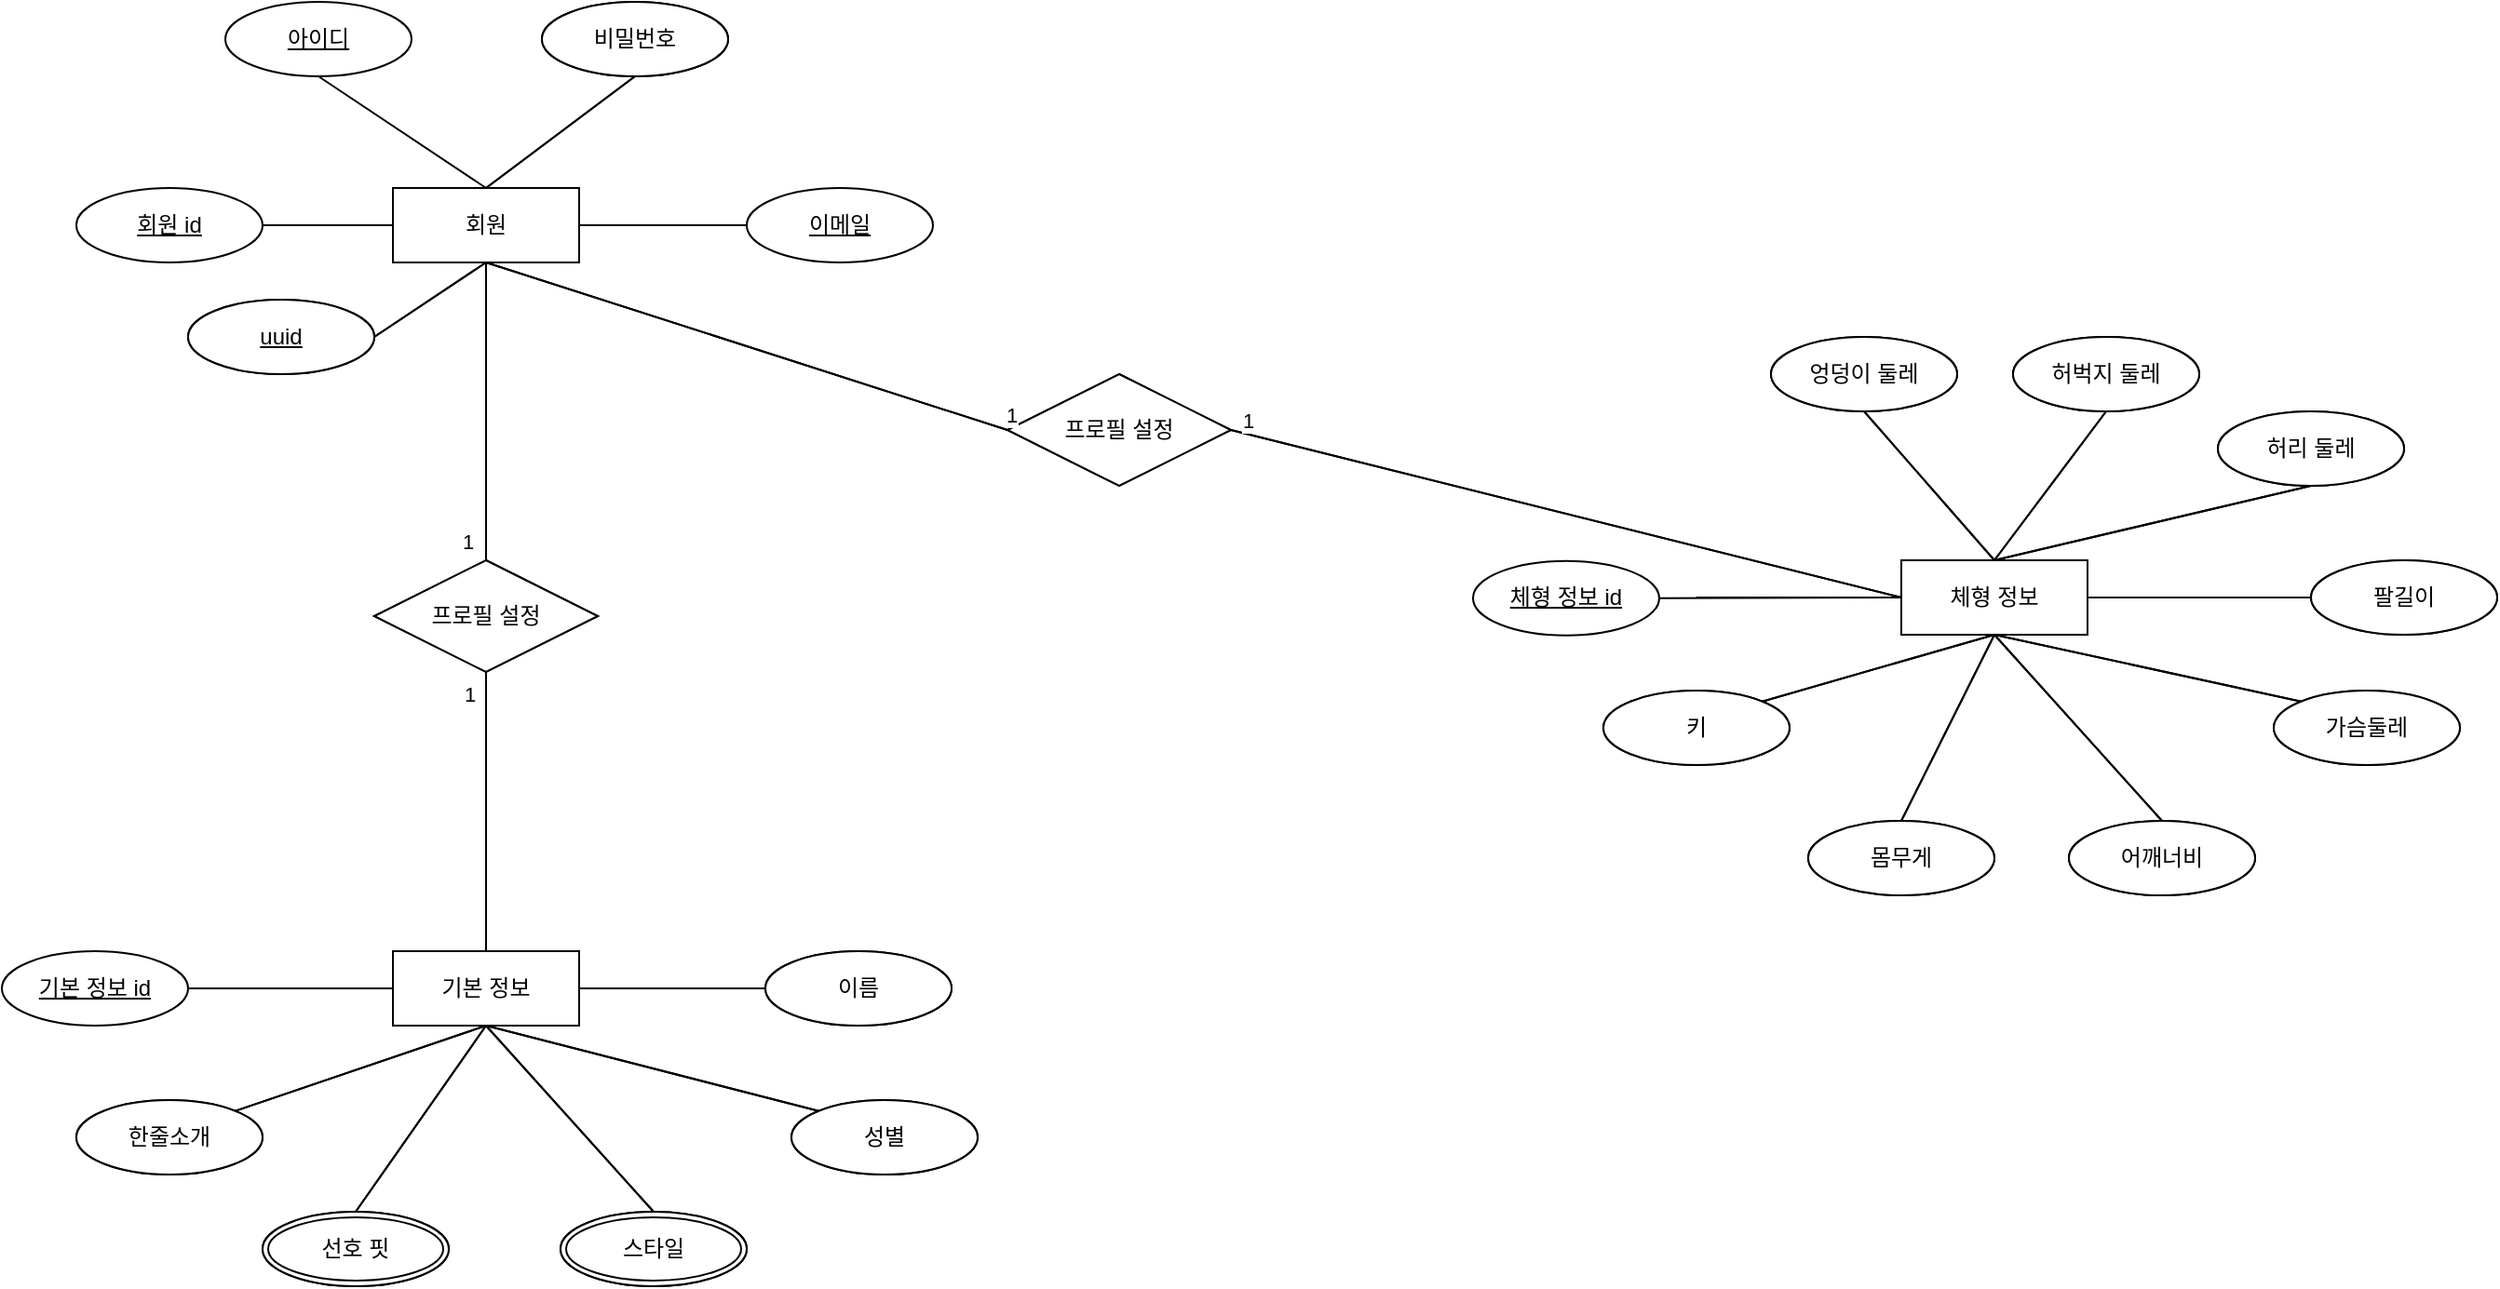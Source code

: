 <mxfile version="24.6.5" type="github" pages="2">
  <diagram name="페이지-1" id="M-5soO_-Om0OUnag5pAh">
    <mxGraphModel dx="2293" dy="804" grid="1" gridSize="10" guides="1" tooltips="1" connect="1" arrows="1" fold="1" page="1" pageScale="1" pageWidth="827" pageHeight="1169" math="0" shadow="0">
      <root>
        <mxCell id="0" />
        <mxCell id="1" parent="0" />
        <mxCell id="MCZnHJBZWjsZ1aazAE33-1" value="회원" style="whiteSpace=wrap;html=1;align=center;" parent="1" vertex="1">
          <mxGeometry x="200" y="280" width="100" height="40" as="geometry" />
        </mxCell>
        <mxCell id="MCZnHJBZWjsZ1aazAE33-5" value="비밀번호" style="ellipse;whiteSpace=wrap;html=1;align=center;" parent="1" vertex="1">
          <mxGeometry x="280" y="180" width="100" height="40" as="geometry" />
        </mxCell>
        <mxCell id="MCZnHJBZWjsZ1aazAE33-7" value="" style="endArrow=none;html=1;rounded=0;entryX=0;entryY=0.5;entryDx=0;entryDy=0;exitX=1;exitY=0.5;exitDx=0;exitDy=0;" parent="1" source="MCZnHJBZWjsZ1aazAE33-68" target="MCZnHJBZWjsZ1aazAE33-1" edge="1">
          <mxGeometry relative="1" as="geometry">
            <mxPoint x="140" y="300" as="sourcePoint" />
            <mxPoint x="450" y="340" as="targetPoint" />
          </mxGeometry>
        </mxCell>
        <mxCell id="MCZnHJBZWjsZ1aazAE33-9" value="" style="endArrow=none;html=1;rounded=0;exitX=0.5;exitY=1;exitDx=0;exitDy=0;entryX=0.5;entryY=0;entryDx=0;entryDy=0;" parent="1" source="MCZnHJBZWjsZ1aazAE33-5" target="MCZnHJBZWjsZ1aazAE33-1" edge="1">
          <mxGeometry relative="1" as="geometry">
            <mxPoint x="190" y="230" as="sourcePoint" />
            <mxPoint x="260" y="290" as="targetPoint" />
          </mxGeometry>
        </mxCell>
        <mxCell id="MCZnHJBZWjsZ1aazAE33-10" value="" style="endArrow=none;html=1;rounded=0;exitX=0;exitY=0.5;exitDx=0;exitDy=0;entryX=1;entryY=0.5;entryDx=0;entryDy=0;" parent="1" target="MCZnHJBZWjsZ1aazAE33-1" edge="1">
          <mxGeometry relative="1" as="geometry">
            <mxPoint x="360" y="300" as="sourcePoint" />
            <mxPoint x="270" y="300" as="targetPoint" />
          </mxGeometry>
        </mxCell>
        <mxCell id="MCZnHJBZWjsZ1aazAE33-11" value="기본 정보" style="whiteSpace=wrap;html=1;align=center;" parent="1" vertex="1">
          <mxGeometry x="200" y="690" width="100" height="40" as="geometry" />
        </mxCell>
        <mxCell id="MCZnHJBZWjsZ1aazAE33-15" value="이름" style="ellipse;whiteSpace=wrap;html=1;align=center;" parent="1" vertex="1">
          <mxGeometry x="400" y="690" width="100" height="40" as="geometry" />
        </mxCell>
        <mxCell id="MCZnHJBZWjsZ1aazAE33-16" value="" style="endArrow=none;html=1;rounded=0;exitX=1;exitY=0.5;exitDx=0;exitDy=0;entryX=0;entryY=0.5;entryDx=0;entryDy=0;" parent="1" target="MCZnHJBZWjsZ1aazAE33-11" edge="1">
          <mxGeometry relative="1" as="geometry">
            <mxPoint x="70.0" y="710" as="sourcePoint" />
            <mxPoint x="450" y="750" as="targetPoint" />
          </mxGeometry>
        </mxCell>
        <mxCell id="MCZnHJBZWjsZ1aazAE33-17" value="" style="endArrow=none;html=1;rounded=0;exitX=0.5;exitY=0;exitDx=0;exitDy=0;entryX=0.5;entryY=1;entryDx=0;entryDy=0;" parent="1" source="MCZnHJBZWjsZ1aazAE33-66" target="MCZnHJBZWjsZ1aazAE33-11" edge="1">
          <mxGeometry relative="1" as="geometry">
            <mxPoint x="180" y="830" as="sourcePoint" />
            <mxPoint x="450" y="750" as="targetPoint" />
          </mxGeometry>
        </mxCell>
        <mxCell id="MCZnHJBZWjsZ1aazAE33-18" value="" style="endArrow=none;html=1;rounded=0;exitX=0.5;exitY=0;exitDx=0;exitDy=0;" parent="1" source="MCZnHJBZWjsZ1aazAE33-67" edge="1">
          <mxGeometry relative="1" as="geometry">
            <mxPoint x="464" y="830" as="sourcePoint" />
            <mxPoint x="250" y="730" as="targetPoint" />
          </mxGeometry>
        </mxCell>
        <mxCell id="MCZnHJBZWjsZ1aazAE33-19" value="" style="endArrow=none;html=1;rounded=0;exitX=0;exitY=0.5;exitDx=0;exitDy=0;entryX=1;entryY=0.5;entryDx=0;entryDy=0;" parent="1" source="MCZnHJBZWjsZ1aazAE33-15" target="MCZnHJBZWjsZ1aazAE33-11" edge="1">
          <mxGeometry relative="1" as="geometry">
            <mxPoint x="200" y="650" as="sourcePoint" />
            <mxPoint x="270" y="710" as="targetPoint" />
          </mxGeometry>
        </mxCell>
        <mxCell id="MCZnHJBZWjsZ1aazAE33-20" value="성별" style="ellipse;whiteSpace=wrap;html=1;align=center;" parent="1" vertex="1">
          <mxGeometry x="414" y="770" width="100" height="40" as="geometry" />
        </mxCell>
        <mxCell id="MCZnHJBZWjsZ1aazAE33-22" value="한줄소개" style="ellipse;whiteSpace=wrap;html=1;align=center;" parent="1" vertex="1">
          <mxGeometry x="30" y="770" width="100" height="40" as="geometry" />
        </mxCell>
        <mxCell id="MCZnHJBZWjsZ1aazAE33-23" value="" style="endArrow=none;html=1;rounded=0;exitX=1;exitY=0;exitDx=0;exitDy=0;entryX=0.5;entryY=1;entryDx=0;entryDy=0;" parent="1" source="MCZnHJBZWjsZ1aazAE33-22" target="MCZnHJBZWjsZ1aazAE33-11" edge="1">
          <mxGeometry relative="1" as="geometry">
            <mxPoint x="190" y="840" as="sourcePoint" />
            <mxPoint x="220" y="750" as="targetPoint" />
          </mxGeometry>
        </mxCell>
        <mxCell id="MCZnHJBZWjsZ1aazAE33-24" value="" style="endArrow=none;html=1;rounded=0;exitX=0;exitY=0;exitDx=0;exitDy=0;entryX=0.5;entryY=1;entryDx=0;entryDy=0;" parent="1" source="MCZnHJBZWjsZ1aazAE33-20" target="MCZnHJBZWjsZ1aazAE33-11" edge="1">
          <mxGeometry relative="1" as="geometry">
            <mxPoint x="200" y="850" as="sourcePoint" />
            <mxPoint x="270" y="750" as="targetPoint" />
          </mxGeometry>
        </mxCell>
        <mxCell id="MCZnHJBZWjsZ1aazAE33-25" value="체형 정보" style="whiteSpace=wrap;html=1;align=center;" parent="1" vertex="1">
          <mxGeometry x="1010" y="480" width="100" height="40" as="geometry" />
        </mxCell>
        <mxCell id="MCZnHJBZWjsZ1aazAE33-26" value="몸무게" style="ellipse;whiteSpace=wrap;html=1;align=center;" parent="1" vertex="1">
          <mxGeometry x="960" y="620" width="100" height="40" as="geometry" />
        </mxCell>
        <mxCell id="MCZnHJBZWjsZ1aazAE33-28" value="어깨너비" style="ellipse;whiteSpace=wrap;html=1;align=center;" parent="1" vertex="1">
          <mxGeometry x="1100" y="620" width="100" height="40" as="geometry" />
        </mxCell>
        <mxCell id="MCZnHJBZWjsZ1aazAE33-29" value="팔길이" style="ellipse;whiteSpace=wrap;html=1;align=center;" parent="1" vertex="1">
          <mxGeometry x="1230" y="480" width="100" height="40" as="geometry" />
        </mxCell>
        <mxCell id="MCZnHJBZWjsZ1aazAE33-30" value="" style="endArrow=none;html=1;rounded=0;exitX=1;exitY=0.5;exitDx=0;exitDy=0;entryX=0;entryY=0.5;entryDx=0;entryDy=0;" parent="1" target="MCZnHJBZWjsZ1aazAE33-25" edge="1">
          <mxGeometry relative="1" as="geometry">
            <mxPoint x="900.0" y="500" as="sourcePoint" />
            <mxPoint x="1280" y="540" as="targetPoint" />
          </mxGeometry>
        </mxCell>
        <mxCell id="MCZnHJBZWjsZ1aazAE33-31" value="" style="endArrow=none;html=1;rounded=0;exitX=0.5;exitY=0;exitDx=0;exitDy=0;entryX=0.5;entryY=1;entryDx=0;entryDy=0;" parent="1" source="MCZnHJBZWjsZ1aazAE33-26" target="MCZnHJBZWjsZ1aazAE33-25" edge="1">
          <mxGeometry relative="1" as="geometry">
            <mxPoint x="1120" y="540" as="sourcePoint" />
            <mxPoint x="1280" y="540" as="targetPoint" />
          </mxGeometry>
        </mxCell>
        <mxCell id="MCZnHJBZWjsZ1aazAE33-32" value="" style="endArrow=none;html=1;rounded=0;exitX=0.5;exitY=0;exitDx=0;exitDy=0;entryX=0.5;entryY=1;entryDx=0;entryDy=0;" parent="1" source="MCZnHJBZWjsZ1aazAE33-28" target="MCZnHJBZWjsZ1aazAE33-25" edge="1">
          <mxGeometry relative="1" as="geometry">
            <mxPoint x="1160" y="650" as="sourcePoint" />
            <mxPoint x="1080" y="520" as="targetPoint" />
          </mxGeometry>
        </mxCell>
        <mxCell id="MCZnHJBZWjsZ1aazAE33-33" value="" style="endArrow=none;html=1;rounded=0;exitX=0;exitY=0.5;exitDx=0;exitDy=0;entryX=1;entryY=0.5;entryDx=0;entryDy=0;" parent="1" source="MCZnHJBZWjsZ1aazAE33-29" target="MCZnHJBZWjsZ1aazAE33-25" edge="1">
          <mxGeometry relative="1" as="geometry">
            <mxPoint x="1030" y="440" as="sourcePoint" />
            <mxPoint x="1100" y="500" as="targetPoint" />
          </mxGeometry>
        </mxCell>
        <mxCell id="MCZnHJBZWjsZ1aazAE33-34" value="가슴둘레" style="ellipse;whiteSpace=wrap;html=1;align=center;" parent="1" vertex="1">
          <mxGeometry x="1210" y="550" width="100" height="40" as="geometry" />
        </mxCell>
        <mxCell id="MCZnHJBZWjsZ1aazAE33-35" value="키" style="ellipse;whiteSpace=wrap;html=1;align=center;" parent="1" vertex="1">
          <mxGeometry x="850" y="550" width="100" height="40" as="geometry" />
        </mxCell>
        <mxCell id="MCZnHJBZWjsZ1aazAE33-36" value="" style="endArrow=none;html=1;rounded=0;exitX=1;exitY=0;exitDx=0;exitDy=0;entryX=0.5;entryY=1;entryDx=0;entryDy=0;" parent="1" source="MCZnHJBZWjsZ1aazAE33-35" target="MCZnHJBZWjsZ1aazAE33-25" edge="1">
          <mxGeometry relative="1" as="geometry">
            <mxPoint x="1020" y="630" as="sourcePoint" />
            <mxPoint x="1090" y="530" as="targetPoint" />
          </mxGeometry>
        </mxCell>
        <mxCell id="MCZnHJBZWjsZ1aazAE33-37" value="" style="endArrow=none;html=1;rounded=0;exitX=0;exitY=0;exitDx=0;exitDy=0;entryX=0.5;entryY=1;entryDx=0;entryDy=0;" parent="1" source="MCZnHJBZWjsZ1aazAE33-34" target="MCZnHJBZWjsZ1aazAE33-25" edge="1">
          <mxGeometry relative="1" as="geometry">
            <mxPoint x="1030" y="640" as="sourcePoint" />
            <mxPoint x="1090" y="510" as="targetPoint" />
          </mxGeometry>
        </mxCell>
        <mxCell id="MCZnHJBZWjsZ1aazAE33-39" value="허리 둘레" style="ellipse;whiteSpace=wrap;html=1;align=center;" parent="1" vertex="1">
          <mxGeometry x="1180" y="400" width="100" height="40" as="geometry" />
        </mxCell>
        <mxCell id="MCZnHJBZWjsZ1aazAE33-40" value="허벅지 둘레" style="ellipse;whiteSpace=wrap;html=1;align=center;" parent="1" vertex="1">
          <mxGeometry x="1070" y="360" width="100" height="40" as="geometry" />
        </mxCell>
        <mxCell id="MCZnHJBZWjsZ1aazAE33-41" value="엉덩이 둘레" style="ellipse;whiteSpace=wrap;html=1;align=center;" parent="1" vertex="1">
          <mxGeometry x="940" y="360" width="100" height="40" as="geometry" />
        </mxCell>
        <mxCell id="MCZnHJBZWjsZ1aazAE33-42" value="" style="endArrow=none;html=1;rounded=0;exitX=0.5;exitY=1;exitDx=0;exitDy=0;entryX=0.5;entryY=0;entryDx=0;entryDy=0;" parent="1" source="MCZnHJBZWjsZ1aazAE33-41" target="MCZnHJBZWjsZ1aazAE33-25" edge="1">
          <mxGeometry relative="1" as="geometry">
            <mxPoint x="910" y="510" as="sourcePoint" />
            <mxPoint x="1020" y="510" as="targetPoint" />
          </mxGeometry>
        </mxCell>
        <mxCell id="MCZnHJBZWjsZ1aazAE33-43" value="" style="endArrow=none;html=1;rounded=0;exitX=0.5;exitY=1;exitDx=0;exitDy=0;entryX=0.5;entryY=0;entryDx=0;entryDy=0;" parent="1" source="MCZnHJBZWjsZ1aazAE33-40" target="MCZnHJBZWjsZ1aazAE33-25" edge="1">
          <mxGeometry relative="1" as="geometry">
            <mxPoint x="920" y="520" as="sourcePoint" />
            <mxPoint x="1030" y="520" as="targetPoint" />
          </mxGeometry>
        </mxCell>
        <mxCell id="MCZnHJBZWjsZ1aazAE33-44" value="" style="endArrow=none;html=1;rounded=0;exitX=0.5;exitY=1;exitDx=0;exitDy=0;entryX=0.5;entryY=0;entryDx=0;entryDy=0;" parent="1" source="MCZnHJBZWjsZ1aazAE33-39" target="MCZnHJBZWjsZ1aazAE33-25" edge="1">
          <mxGeometry relative="1" as="geometry">
            <mxPoint x="930" y="530" as="sourcePoint" />
            <mxPoint x="1040" y="530" as="targetPoint" />
          </mxGeometry>
        </mxCell>
        <mxCell id="MCZnHJBZWjsZ1aazAE33-45" value="uuid" style="ellipse;whiteSpace=wrap;html=1;align=center;fontStyle=4;" parent="1" vertex="1">
          <mxGeometry x="90" y="340" width="100" height="40" as="geometry" />
        </mxCell>
        <mxCell id="MCZnHJBZWjsZ1aazAE33-48" value="" style="endArrow=none;html=1;rounded=0;exitX=1;exitY=0.5;exitDx=0;exitDy=0;entryX=0.5;entryY=1;entryDx=0;entryDy=0;" parent="1" source="MCZnHJBZWjsZ1aazAE33-45" target="MCZnHJBZWjsZ1aazAE33-1" edge="1">
          <mxGeometry relative="1" as="geometry">
            <mxPoint x="150" y="310" as="sourcePoint" />
            <mxPoint x="210" y="310" as="targetPoint" />
          </mxGeometry>
        </mxCell>
        <mxCell id="MCZnHJBZWjsZ1aazAE33-51" value="프로필 설정" style="shape=rhombus;perimeter=rhombusPerimeter;whiteSpace=wrap;html=1;align=center;" parent="1" vertex="1">
          <mxGeometry x="190" y="480" width="120" height="60" as="geometry" />
        </mxCell>
        <mxCell id="MCZnHJBZWjsZ1aazAE33-53" value="프로필 설정" style="shape=rhombus;perimeter=rhombusPerimeter;whiteSpace=wrap;html=1;align=center;" parent="1" vertex="1">
          <mxGeometry x="530" y="380" width="120" height="60" as="geometry" />
        </mxCell>
        <mxCell id="MCZnHJBZWjsZ1aazAE33-54" value="" style="endArrow=none;html=1;rounded=0;exitX=0.5;exitY=1;exitDx=0;exitDy=0;entryX=0.5;entryY=0;entryDx=0;entryDy=0;" parent="1" source="MCZnHJBZWjsZ1aazAE33-1" target="MCZnHJBZWjsZ1aazAE33-51" edge="1">
          <mxGeometry relative="1" as="geometry">
            <mxPoint x="480" y="540" as="sourcePoint" />
            <mxPoint x="640" y="540" as="targetPoint" />
          </mxGeometry>
        </mxCell>
        <mxCell id="MCZnHJBZWjsZ1aazAE33-62" value="1" style="edgeLabel;html=1;align=center;verticalAlign=middle;resizable=0;points=[];" parent="MCZnHJBZWjsZ1aazAE33-54" vertex="1" connectable="0">
          <mxGeometry x="0.778" y="1" relative="1" as="geometry">
            <mxPoint x="-11" y="8" as="offset" />
          </mxGeometry>
        </mxCell>
        <mxCell id="MCZnHJBZWjsZ1aazAE33-55" value="" style="endArrow=none;html=1;rounded=0;exitX=0.5;exitY=1;exitDx=0;exitDy=0;entryX=0.5;entryY=0;entryDx=0;entryDy=0;" parent="1" source="MCZnHJBZWjsZ1aazAE33-51" target="MCZnHJBZWjsZ1aazAE33-11" edge="1">
          <mxGeometry relative="1" as="geometry">
            <mxPoint x="480" y="540" as="sourcePoint" />
            <mxPoint x="640" y="540" as="targetPoint" />
          </mxGeometry>
        </mxCell>
        <mxCell id="MCZnHJBZWjsZ1aazAE33-57" value="" style="endArrow=none;html=1;rounded=0;exitX=0.5;exitY=1;exitDx=0;exitDy=0;entryX=0;entryY=0.5;entryDx=0;entryDy=0;" parent="1" source="MCZnHJBZWjsZ1aazAE33-1" target="MCZnHJBZWjsZ1aazAE33-53" edge="1">
          <mxGeometry relative="1" as="geometry">
            <mxPoint x="480" y="540" as="sourcePoint" />
            <mxPoint x="640" y="540" as="targetPoint" />
          </mxGeometry>
        </mxCell>
        <mxCell id="MCZnHJBZWjsZ1aazAE33-58" value="" style="endArrow=none;html=1;rounded=0;exitX=0;exitY=0.5;exitDx=0;exitDy=0;entryX=1;entryY=0.5;entryDx=0;entryDy=0;" parent="1" source="MCZnHJBZWjsZ1aazAE33-25" target="MCZnHJBZWjsZ1aazAE33-53" edge="1">
          <mxGeometry relative="1" as="geometry">
            <mxPoint x="260" y="700" as="sourcePoint" />
            <mxPoint x="570" y="625" as="targetPoint" />
          </mxGeometry>
        </mxCell>
        <mxCell id="MCZnHJBZWjsZ1aazAE33-63" value="1" style="edgeLabel;html=1;align=center;verticalAlign=middle;resizable=0;points=[];" parent="1" vertex="1" connectable="0">
          <mxGeometry x="250" y="480.353" as="geometry">
            <mxPoint x="-9" y="71" as="offset" />
          </mxGeometry>
        </mxCell>
        <mxCell id="MCZnHJBZWjsZ1aazAE33-64" value="1" style="edgeLabel;html=1;align=center;verticalAlign=middle;resizable=0;points=[];" parent="1" vertex="1" connectable="0">
          <mxGeometry x="260" y="490.353" as="geometry">
            <mxPoint x="272" y="-89" as="offset" />
          </mxGeometry>
        </mxCell>
        <mxCell id="MCZnHJBZWjsZ1aazAE33-65" value="1" style="edgeLabel;html=1;align=center;verticalAlign=middle;resizable=0;points=[];" parent="1" vertex="1" connectable="0">
          <mxGeometry x="270" y="500.353" as="geometry">
            <mxPoint x="389" y="-96" as="offset" />
          </mxGeometry>
        </mxCell>
        <mxCell id="MCZnHJBZWjsZ1aazAE33-66" value="선호 핏" style="ellipse;shape=doubleEllipse;margin=3;whiteSpace=wrap;html=1;align=center;" parent="1" vertex="1">
          <mxGeometry x="130" y="830" width="100" height="40" as="geometry" />
        </mxCell>
        <mxCell id="MCZnHJBZWjsZ1aazAE33-67" value="선호 핏" style="ellipse;shape=doubleEllipse;margin=3;whiteSpace=wrap;html=1;align=center;" parent="1" vertex="1">
          <mxGeometry x="290" y="830" width="100" height="40" as="geometry" />
        </mxCell>
        <mxCell id="MCZnHJBZWjsZ1aazAE33-68" value="회원 id" style="ellipse;whiteSpace=wrap;html=1;align=center;fontStyle=4;" parent="1" vertex="1">
          <mxGeometry x="30" y="280" width="100" height="40" as="geometry" />
        </mxCell>
        <mxCell id="MCZnHJBZWjsZ1aazAE33-69" value="회원" style="whiteSpace=wrap;html=1;align=center;" parent="1" vertex="1">
          <mxGeometry x="200" y="280" width="100" height="40" as="geometry" />
        </mxCell>
        <mxCell id="MCZnHJBZWjsZ1aazAE33-72" value="비밀번호" style="ellipse;whiteSpace=wrap;html=1;align=center;" parent="1" vertex="1">
          <mxGeometry x="280" y="180" width="100" height="40" as="geometry" />
        </mxCell>
        <mxCell id="MCZnHJBZWjsZ1aazAE33-75" value="" style="endArrow=none;html=1;rounded=0;entryX=0.5;entryY=0;entryDx=0;entryDy=0;exitX=0.5;exitY=1;exitDx=0;exitDy=0;" parent="1" source="MCZnHJBZWjsZ1aazAE33-183" target="MCZnHJBZWjsZ1aazAE33-69" edge="1">
          <mxGeometry relative="1" as="geometry">
            <mxPoint x="180" y="220" as="sourcePoint" />
            <mxPoint x="450" y="340" as="targetPoint" />
          </mxGeometry>
        </mxCell>
        <mxCell id="MCZnHJBZWjsZ1aazAE33-76" value="" style="endArrow=none;html=1;rounded=0;exitX=0.5;exitY=1;exitDx=0;exitDy=0;entryX=0.5;entryY=0;entryDx=0;entryDy=0;" parent="1" source="MCZnHJBZWjsZ1aazAE33-72" target="MCZnHJBZWjsZ1aazAE33-69" edge="1">
          <mxGeometry relative="1" as="geometry">
            <mxPoint x="190" y="230" as="sourcePoint" />
            <mxPoint x="260" y="290" as="targetPoint" />
          </mxGeometry>
        </mxCell>
        <mxCell id="MCZnHJBZWjsZ1aazAE33-77" value="" style="endArrow=none;html=1;rounded=0;entryX=1;entryY=0.5;entryDx=0;entryDy=0;exitX=0;exitY=0.5;exitDx=0;exitDy=0;" parent="1" source="MCZnHJBZWjsZ1aazAE33-185" target="MCZnHJBZWjsZ1aazAE33-69" edge="1">
          <mxGeometry relative="1" as="geometry">
            <mxPoint x="360" y="300" as="sourcePoint" />
            <mxPoint x="270" y="300" as="targetPoint" />
          </mxGeometry>
        </mxCell>
        <mxCell id="MCZnHJBZWjsZ1aazAE33-78" value="기본 정보" style="whiteSpace=wrap;html=1;align=center;" parent="1" vertex="1">
          <mxGeometry x="200" y="690" width="100" height="40" as="geometry" />
        </mxCell>
        <mxCell id="MCZnHJBZWjsZ1aazAE33-80" value="이름" style="ellipse;whiteSpace=wrap;html=1;align=center;" parent="1" vertex="1">
          <mxGeometry x="400" y="690" width="100" height="40" as="geometry" />
        </mxCell>
        <mxCell id="MCZnHJBZWjsZ1aazAE33-81" value="" style="endArrow=none;html=1;rounded=0;exitX=1;exitY=0.5;exitDx=0;exitDy=0;entryX=0;entryY=0.5;entryDx=0;entryDy=0;" parent="1" source="MCZnHJBZWjsZ1aazAE33-188" target="MCZnHJBZWjsZ1aazAE33-78" edge="1">
          <mxGeometry relative="1" as="geometry">
            <mxPoint x="70.0" y="710" as="sourcePoint" />
            <mxPoint x="450" y="750" as="targetPoint" />
          </mxGeometry>
        </mxCell>
        <mxCell id="MCZnHJBZWjsZ1aazAE33-82" value="" style="endArrow=none;html=1;rounded=0;exitX=0.5;exitY=0;exitDx=0;exitDy=0;entryX=0.5;entryY=1;entryDx=0;entryDy=0;" parent="1" source="MCZnHJBZWjsZ1aazAE33-124" target="MCZnHJBZWjsZ1aazAE33-78" edge="1">
          <mxGeometry relative="1" as="geometry">
            <mxPoint x="180" y="830" as="sourcePoint" />
            <mxPoint x="450" y="750" as="targetPoint" />
          </mxGeometry>
        </mxCell>
        <mxCell id="MCZnHJBZWjsZ1aazAE33-83" value="" style="endArrow=none;html=1;rounded=0;exitX=0.5;exitY=0;exitDx=0;exitDy=0;" parent="1" source="MCZnHJBZWjsZ1aazAE33-125" edge="1">
          <mxGeometry relative="1" as="geometry">
            <mxPoint x="464" y="830" as="sourcePoint" />
            <mxPoint x="250" y="730" as="targetPoint" />
          </mxGeometry>
        </mxCell>
        <mxCell id="MCZnHJBZWjsZ1aazAE33-84" value="" style="endArrow=none;html=1;rounded=0;exitX=0;exitY=0.5;exitDx=0;exitDy=0;entryX=1;entryY=0.5;entryDx=0;entryDy=0;" parent="1" source="MCZnHJBZWjsZ1aazAE33-80" target="MCZnHJBZWjsZ1aazAE33-78" edge="1">
          <mxGeometry relative="1" as="geometry">
            <mxPoint x="200" y="650" as="sourcePoint" />
            <mxPoint x="270" y="710" as="targetPoint" />
          </mxGeometry>
        </mxCell>
        <mxCell id="MCZnHJBZWjsZ1aazAE33-85" value="성별" style="ellipse;whiteSpace=wrap;html=1;align=center;" parent="1" vertex="1">
          <mxGeometry x="414" y="770" width="100" height="40" as="geometry" />
        </mxCell>
        <mxCell id="MCZnHJBZWjsZ1aazAE33-86" value="한줄소개" style="ellipse;whiteSpace=wrap;html=1;align=center;" parent="1" vertex="1">
          <mxGeometry x="30" y="770" width="100" height="40" as="geometry" />
        </mxCell>
        <mxCell id="MCZnHJBZWjsZ1aazAE33-87" value="" style="endArrow=none;html=1;rounded=0;exitX=1;exitY=0;exitDx=0;exitDy=0;entryX=0.5;entryY=1;entryDx=0;entryDy=0;" parent="1" source="MCZnHJBZWjsZ1aazAE33-86" target="MCZnHJBZWjsZ1aazAE33-78" edge="1">
          <mxGeometry relative="1" as="geometry">
            <mxPoint x="190" y="840" as="sourcePoint" />
            <mxPoint x="220" y="750" as="targetPoint" />
          </mxGeometry>
        </mxCell>
        <mxCell id="MCZnHJBZWjsZ1aazAE33-88" value="" style="endArrow=none;html=1;rounded=0;exitX=0;exitY=0;exitDx=0;exitDy=0;entryX=0.5;entryY=1;entryDx=0;entryDy=0;" parent="1" source="MCZnHJBZWjsZ1aazAE33-85" target="MCZnHJBZWjsZ1aazAE33-78" edge="1">
          <mxGeometry relative="1" as="geometry">
            <mxPoint x="200" y="850" as="sourcePoint" />
            <mxPoint x="270" y="750" as="targetPoint" />
          </mxGeometry>
        </mxCell>
        <mxCell id="MCZnHJBZWjsZ1aazAE33-89" value="체형 정보" style="whiteSpace=wrap;html=1;align=center;" parent="1" vertex="1">
          <mxGeometry x="1010" y="480" width="100" height="40" as="geometry" />
        </mxCell>
        <mxCell id="MCZnHJBZWjsZ1aazAE33-90" value="몸무게" style="ellipse;whiteSpace=wrap;html=1;align=center;" parent="1" vertex="1">
          <mxGeometry x="960" y="620" width="100" height="40" as="geometry" />
        </mxCell>
        <mxCell id="MCZnHJBZWjsZ1aazAE33-92" value="어깨너비" style="ellipse;whiteSpace=wrap;html=1;align=center;" parent="1" vertex="1">
          <mxGeometry x="1100" y="620" width="100" height="40" as="geometry" />
        </mxCell>
        <mxCell id="MCZnHJBZWjsZ1aazAE33-93" value="팔길이" style="ellipse;whiteSpace=wrap;html=1;align=center;" parent="1" vertex="1">
          <mxGeometry x="1230" y="480" width="100" height="40" as="geometry" />
        </mxCell>
        <mxCell id="MCZnHJBZWjsZ1aazAE33-94" value="" style="endArrow=none;html=1;rounded=0;exitX=1;exitY=0.5;exitDx=0;exitDy=0;entryX=0;entryY=0.5;entryDx=0;entryDy=0;" parent="1" source="MCZnHJBZWjsZ1aazAE33-189" target="MCZnHJBZWjsZ1aazAE33-89" edge="1">
          <mxGeometry relative="1" as="geometry">
            <mxPoint x="900.0" y="500" as="sourcePoint" />
            <mxPoint x="1280" y="540" as="targetPoint" />
          </mxGeometry>
        </mxCell>
        <mxCell id="MCZnHJBZWjsZ1aazAE33-95" value="" style="endArrow=none;html=1;rounded=0;exitX=0.5;exitY=0;exitDx=0;exitDy=0;entryX=0.5;entryY=1;entryDx=0;entryDy=0;" parent="1" source="MCZnHJBZWjsZ1aazAE33-90" target="MCZnHJBZWjsZ1aazAE33-89" edge="1">
          <mxGeometry relative="1" as="geometry">
            <mxPoint x="1120" y="540" as="sourcePoint" />
            <mxPoint x="1280" y="540" as="targetPoint" />
          </mxGeometry>
        </mxCell>
        <mxCell id="MCZnHJBZWjsZ1aazAE33-96" value="" style="endArrow=none;html=1;rounded=0;exitX=0.5;exitY=0;exitDx=0;exitDy=0;entryX=0.5;entryY=1;entryDx=0;entryDy=0;" parent="1" source="MCZnHJBZWjsZ1aazAE33-92" target="MCZnHJBZWjsZ1aazAE33-89" edge="1">
          <mxGeometry relative="1" as="geometry">
            <mxPoint x="1160" y="650" as="sourcePoint" />
            <mxPoint x="1080" y="520" as="targetPoint" />
          </mxGeometry>
        </mxCell>
        <mxCell id="MCZnHJBZWjsZ1aazAE33-97" value="" style="endArrow=none;html=1;rounded=0;exitX=0;exitY=0.5;exitDx=0;exitDy=0;entryX=1;entryY=0.5;entryDx=0;entryDy=0;" parent="1" source="MCZnHJBZWjsZ1aazAE33-93" target="MCZnHJBZWjsZ1aazAE33-89" edge="1">
          <mxGeometry relative="1" as="geometry">
            <mxPoint x="1030" y="440" as="sourcePoint" />
            <mxPoint x="1100" y="500" as="targetPoint" />
          </mxGeometry>
        </mxCell>
        <mxCell id="MCZnHJBZWjsZ1aazAE33-98" value="가슴둘레" style="ellipse;whiteSpace=wrap;html=1;align=center;" parent="1" vertex="1">
          <mxGeometry x="1210" y="550" width="100" height="40" as="geometry" />
        </mxCell>
        <mxCell id="MCZnHJBZWjsZ1aazAE33-99" value="키" style="ellipse;whiteSpace=wrap;html=1;align=center;" parent="1" vertex="1">
          <mxGeometry x="850" y="550" width="100" height="40" as="geometry" />
        </mxCell>
        <mxCell id="MCZnHJBZWjsZ1aazAE33-100" value="" style="endArrow=none;html=1;rounded=0;exitX=1;exitY=0;exitDx=0;exitDy=0;entryX=0.5;entryY=1;entryDx=0;entryDy=0;" parent="1" source="MCZnHJBZWjsZ1aazAE33-99" target="MCZnHJBZWjsZ1aazAE33-89" edge="1">
          <mxGeometry relative="1" as="geometry">
            <mxPoint x="1020" y="630" as="sourcePoint" />
            <mxPoint x="1090" y="530" as="targetPoint" />
          </mxGeometry>
        </mxCell>
        <mxCell id="MCZnHJBZWjsZ1aazAE33-101" value="" style="endArrow=none;html=1;rounded=0;exitX=0;exitY=0;exitDx=0;exitDy=0;entryX=0.5;entryY=1;entryDx=0;entryDy=0;" parent="1" source="MCZnHJBZWjsZ1aazAE33-98" target="MCZnHJBZWjsZ1aazAE33-89" edge="1">
          <mxGeometry relative="1" as="geometry">
            <mxPoint x="1030" y="640" as="sourcePoint" />
            <mxPoint x="1090" y="510" as="targetPoint" />
          </mxGeometry>
        </mxCell>
        <mxCell id="MCZnHJBZWjsZ1aazAE33-102" value="허리 둘레" style="ellipse;whiteSpace=wrap;html=1;align=center;" parent="1" vertex="1">
          <mxGeometry x="1180" y="400" width="100" height="40" as="geometry" />
        </mxCell>
        <mxCell id="MCZnHJBZWjsZ1aazAE33-103" value="허벅지 둘레" style="ellipse;whiteSpace=wrap;html=1;align=center;" parent="1" vertex="1">
          <mxGeometry x="1070" y="360" width="100" height="40" as="geometry" />
        </mxCell>
        <mxCell id="MCZnHJBZWjsZ1aazAE33-104" value="엉덩이 둘레" style="ellipse;whiteSpace=wrap;html=1;align=center;" parent="1" vertex="1">
          <mxGeometry x="940" y="360" width="100" height="40" as="geometry" />
        </mxCell>
        <mxCell id="MCZnHJBZWjsZ1aazAE33-105" value="" style="endArrow=none;html=1;rounded=0;exitX=0.5;exitY=1;exitDx=0;exitDy=0;entryX=0.5;entryY=0;entryDx=0;entryDy=0;" parent="1" source="MCZnHJBZWjsZ1aazAE33-104" target="MCZnHJBZWjsZ1aazAE33-89" edge="1">
          <mxGeometry relative="1" as="geometry">
            <mxPoint x="910" y="510" as="sourcePoint" />
            <mxPoint x="1020" y="510" as="targetPoint" />
          </mxGeometry>
        </mxCell>
        <mxCell id="MCZnHJBZWjsZ1aazAE33-106" value="" style="endArrow=none;html=1;rounded=0;exitX=0.5;exitY=1;exitDx=0;exitDy=0;entryX=0.5;entryY=0;entryDx=0;entryDy=0;" parent="1" source="MCZnHJBZWjsZ1aazAE33-103" target="MCZnHJBZWjsZ1aazAE33-89" edge="1">
          <mxGeometry relative="1" as="geometry">
            <mxPoint x="920" y="520" as="sourcePoint" />
            <mxPoint x="1030" y="520" as="targetPoint" />
          </mxGeometry>
        </mxCell>
        <mxCell id="MCZnHJBZWjsZ1aazAE33-107" value="" style="endArrow=none;html=1;rounded=0;exitX=0.5;exitY=1;exitDx=0;exitDy=0;entryX=0.5;entryY=0;entryDx=0;entryDy=0;" parent="1" source="MCZnHJBZWjsZ1aazAE33-102" target="MCZnHJBZWjsZ1aazAE33-89" edge="1">
          <mxGeometry relative="1" as="geometry">
            <mxPoint x="930" y="530" as="sourcePoint" />
            <mxPoint x="1040" y="530" as="targetPoint" />
          </mxGeometry>
        </mxCell>
        <mxCell id="MCZnHJBZWjsZ1aazAE33-108" value="uuid" style="ellipse;whiteSpace=wrap;html=1;align=center;fontStyle=4;" parent="1" vertex="1">
          <mxGeometry x="90" y="340" width="100" height="40" as="geometry" />
        </mxCell>
        <mxCell id="MCZnHJBZWjsZ1aazAE33-111" value="" style="endArrow=none;html=1;rounded=0;exitX=1;exitY=0.5;exitDx=0;exitDy=0;entryX=0.5;entryY=1;entryDx=0;entryDy=0;" parent="1" source="MCZnHJBZWjsZ1aazAE33-108" target="MCZnHJBZWjsZ1aazAE33-69" edge="1">
          <mxGeometry relative="1" as="geometry">
            <mxPoint x="150" y="310" as="sourcePoint" />
            <mxPoint x="210" y="310" as="targetPoint" />
          </mxGeometry>
        </mxCell>
        <mxCell id="MCZnHJBZWjsZ1aazAE33-114" value="프로필 설정" style="shape=rhombus;perimeter=rhombusPerimeter;whiteSpace=wrap;html=1;align=center;" parent="1" vertex="1">
          <mxGeometry x="190" y="480" width="120" height="60" as="geometry" />
        </mxCell>
        <mxCell id="MCZnHJBZWjsZ1aazAE33-115" value="프로필 설정" style="shape=rhombus;perimeter=rhombusPerimeter;whiteSpace=wrap;html=1;align=center;" parent="1" vertex="1">
          <mxGeometry x="530" y="380" width="120" height="60" as="geometry" />
        </mxCell>
        <mxCell id="MCZnHJBZWjsZ1aazAE33-116" value="" style="endArrow=none;html=1;rounded=0;exitX=0.5;exitY=1;exitDx=0;exitDy=0;entryX=0.5;entryY=0;entryDx=0;entryDy=0;" parent="1" source="MCZnHJBZWjsZ1aazAE33-69" target="MCZnHJBZWjsZ1aazAE33-114" edge="1">
          <mxGeometry relative="1" as="geometry">
            <mxPoint x="480" y="540" as="sourcePoint" />
            <mxPoint x="640" y="540" as="targetPoint" />
          </mxGeometry>
        </mxCell>
        <mxCell id="MCZnHJBZWjsZ1aazAE33-117" value="1" style="edgeLabel;html=1;align=center;verticalAlign=middle;resizable=0;points=[];" parent="MCZnHJBZWjsZ1aazAE33-116" vertex="1" connectable="0">
          <mxGeometry x="0.778" y="1" relative="1" as="geometry">
            <mxPoint x="-11" y="8" as="offset" />
          </mxGeometry>
        </mxCell>
        <mxCell id="MCZnHJBZWjsZ1aazAE33-118" value="" style="endArrow=none;html=1;rounded=0;exitX=0.5;exitY=1;exitDx=0;exitDy=0;entryX=0.5;entryY=0;entryDx=0;entryDy=0;" parent="1" source="MCZnHJBZWjsZ1aazAE33-114" target="MCZnHJBZWjsZ1aazAE33-78" edge="1">
          <mxGeometry relative="1" as="geometry">
            <mxPoint x="480" y="540" as="sourcePoint" />
            <mxPoint x="640" y="540" as="targetPoint" />
          </mxGeometry>
        </mxCell>
        <mxCell id="MCZnHJBZWjsZ1aazAE33-119" value="" style="endArrow=none;html=1;rounded=0;exitX=0.5;exitY=1;exitDx=0;exitDy=0;entryX=0;entryY=0.5;entryDx=0;entryDy=0;" parent="1" source="MCZnHJBZWjsZ1aazAE33-69" target="MCZnHJBZWjsZ1aazAE33-115" edge="1">
          <mxGeometry relative="1" as="geometry">
            <mxPoint x="480" y="540" as="sourcePoint" />
            <mxPoint x="640" y="540" as="targetPoint" />
          </mxGeometry>
        </mxCell>
        <mxCell id="MCZnHJBZWjsZ1aazAE33-120" value="" style="endArrow=none;html=1;rounded=0;exitX=0;exitY=0.5;exitDx=0;exitDy=0;entryX=1;entryY=0.5;entryDx=0;entryDy=0;" parent="1" source="MCZnHJBZWjsZ1aazAE33-89" target="MCZnHJBZWjsZ1aazAE33-115" edge="1">
          <mxGeometry relative="1" as="geometry">
            <mxPoint x="260" y="700" as="sourcePoint" />
            <mxPoint x="570" y="625" as="targetPoint" />
          </mxGeometry>
        </mxCell>
        <mxCell id="MCZnHJBZWjsZ1aazAE33-121" value="1" style="edgeLabel;html=1;align=center;verticalAlign=middle;resizable=0;points=[];" parent="1" vertex="1" connectable="0">
          <mxGeometry x="250" y="480.353" as="geometry">
            <mxPoint x="-9" y="71" as="offset" />
          </mxGeometry>
        </mxCell>
        <mxCell id="MCZnHJBZWjsZ1aazAE33-122" value="1" style="edgeLabel;html=1;align=center;verticalAlign=middle;resizable=0;points=[];" parent="1" vertex="1" connectable="0">
          <mxGeometry x="260" y="490.353" as="geometry">
            <mxPoint x="272" y="-89" as="offset" />
          </mxGeometry>
        </mxCell>
        <mxCell id="MCZnHJBZWjsZ1aazAE33-123" value="1" style="edgeLabel;html=1;align=center;verticalAlign=middle;resizable=0;points=[];" parent="1" vertex="1" connectable="0">
          <mxGeometry x="270" y="500.353" as="geometry">
            <mxPoint x="389" y="-96" as="offset" />
          </mxGeometry>
        </mxCell>
        <mxCell id="MCZnHJBZWjsZ1aazAE33-124" value="선호 핏" style="ellipse;shape=doubleEllipse;margin=3;whiteSpace=wrap;html=1;align=center;" parent="1" vertex="1">
          <mxGeometry x="130" y="830" width="100" height="40" as="geometry" />
        </mxCell>
        <mxCell id="MCZnHJBZWjsZ1aazAE33-125" value="스타일" style="ellipse;shape=doubleEllipse;margin=3;whiteSpace=wrap;html=1;align=center;" parent="1" vertex="1">
          <mxGeometry x="290" y="830" width="100" height="40" as="geometry" />
        </mxCell>
        <mxCell id="MCZnHJBZWjsZ1aazAE33-183" value="아이디" style="ellipse;whiteSpace=wrap;html=1;align=center;fontStyle=4;" parent="1" vertex="1">
          <mxGeometry x="110" y="180" width="100" height="40" as="geometry" />
        </mxCell>
        <mxCell id="MCZnHJBZWjsZ1aazAE33-185" value="이메일" style="ellipse;whiteSpace=wrap;html=1;align=center;fontStyle=4;" parent="1" vertex="1">
          <mxGeometry x="390" y="280" width="100" height="40" as="geometry" />
        </mxCell>
        <mxCell id="MCZnHJBZWjsZ1aazAE33-188" value="기본 정보 id" style="ellipse;whiteSpace=wrap;html=1;align=center;fontStyle=4;" parent="1" vertex="1">
          <mxGeometry x="-10" y="690" width="100" height="40" as="geometry" />
        </mxCell>
        <mxCell id="MCZnHJBZWjsZ1aazAE33-189" value="체형 정보 id" style="ellipse;whiteSpace=wrap;html=1;align=center;fontStyle=4;" parent="1" vertex="1">
          <mxGeometry x="780" y="480.35" width="100" height="40" as="geometry" />
        </mxCell>
      </root>
    </mxGraphModel>
  </diagram>
  <diagram id="hfDgSY58_QJHqvbExWGE" name="페이지-2">
    <mxGraphModel dx="1578" dy="866" grid="1" gridSize="10" guides="1" tooltips="1" connect="1" arrows="1" fold="1" page="1" pageScale="1" pageWidth="827" pageHeight="1169" math="0" shadow="0">
      <root>
        <mxCell id="0" />
        <mxCell id="1" parent="0" />
        <mxCell id="_B6XKEY-g2SWVKGK1M2v-1" value="회원 정보" style="shape=table;startSize=30;container=1;collapsible=1;childLayout=tableLayout;fixedRows=1;rowLines=0;fontStyle=1;align=center;resizeLast=1;html=1;" vertex="1" parent="1">
          <mxGeometry x="320" y="110" width="180" height="210" as="geometry" />
        </mxCell>
        <mxCell id="_B6XKEY-g2SWVKGK1M2v-2" value="" style="shape=tableRow;horizontal=0;startSize=0;swimlaneHead=0;swimlaneBody=0;fillColor=none;collapsible=0;dropTarget=0;points=[[0,0.5],[1,0.5]];portConstraint=eastwest;top=0;left=0;right=0;bottom=1;" vertex="1" parent="_B6XKEY-g2SWVKGK1M2v-1">
          <mxGeometry y="30" width="180" height="30" as="geometry" />
        </mxCell>
        <mxCell id="_B6XKEY-g2SWVKGK1M2v-3" value="PK" style="shape=partialRectangle;connectable=0;fillColor=none;top=0;left=0;bottom=0;right=0;fontStyle=1;overflow=hidden;whiteSpace=wrap;html=1;" vertex="1" parent="_B6XKEY-g2SWVKGK1M2v-2">
          <mxGeometry width="30" height="30" as="geometry">
            <mxRectangle width="30" height="30" as="alternateBounds" />
          </mxGeometry>
        </mxCell>
        <mxCell id="_B6XKEY-g2SWVKGK1M2v-4" value="uuid" style="shape=partialRectangle;connectable=0;fillColor=none;top=0;left=0;bottom=0;right=0;align=left;spacingLeft=6;fontStyle=5;overflow=hidden;whiteSpace=wrap;html=1;" vertex="1" parent="_B6XKEY-g2SWVKGK1M2v-2">
          <mxGeometry x="30" width="150" height="30" as="geometry">
            <mxRectangle width="150" height="30" as="alternateBounds" />
          </mxGeometry>
        </mxCell>
        <mxCell id="av0zRxUaoXXyS-voFKY_-4" value="" style="shape=tableRow;horizontal=0;startSize=0;swimlaneHead=0;swimlaneBody=0;fillColor=none;collapsible=0;dropTarget=0;points=[[0,0.5],[1,0.5]];portConstraint=eastwest;top=0;left=0;right=0;bottom=1;" vertex="1" parent="_B6XKEY-g2SWVKGK1M2v-1">
          <mxGeometry y="60" width="180" height="30" as="geometry" />
        </mxCell>
        <mxCell id="av0zRxUaoXXyS-voFKY_-5" value="FK" style="shape=partialRectangle;connectable=0;fillColor=none;top=0;left=0;bottom=0;right=0;fontStyle=1;overflow=hidden;whiteSpace=wrap;html=1;" vertex="1" parent="av0zRxUaoXXyS-voFKY_-4">
          <mxGeometry width="30" height="30" as="geometry">
            <mxRectangle width="30" height="30" as="alternateBounds" />
          </mxGeometry>
        </mxCell>
        <mxCell id="av0zRxUaoXXyS-voFKY_-6" value="기본 정보 id" style="shape=partialRectangle;connectable=0;fillColor=none;top=0;left=0;bottom=0;right=0;align=left;spacingLeft=6;fontStyle=5;overflow=hidden;whiteSpace=wrap;html=1;" vertex="1" parent="av0zRxUaoXXyS-voFKY_-4">
          <mxGeometry x="30" width="150" height="30" as="geometry">
            <mxRectangle width="150" height="30" as="alternateBounds" />
          </mxGeometry>
        </mxCell>
        <mxCell id="av0zRxUaoXXyS-voFKY_-8" value="" style="shape=tableRow;horizontal=0;startSize=0;swimlaneHead=0;swimlaneBody=0;fillColor=none;collapsible=0;dropTarget=0;points=[[0,0.5],[1,0.5]];portConstraint=eastwest;top=0;left=0;right=0;bottom=1;" vertex="1" parent="_B6XKEY-g2SWVKGK1M2v-1">
          <mxGeometry y="90" width="180" height="30" as="geometry" />
        </mxCell>
        <mxCell id="av0zRxUaoXXyS-voFKY_-9" value="FK" style="shape=partialRectangle;connectable=0;fillColor=none;top=0;left=0;bottom=0;right=0;fontStyle=1;overflow=hidden;whiteSpace=wrap;html=1;" vertex="1" parent="av0zRxUaoXXyS-voFKY_-8">
          <mxGeometry width="30" height="30" as="geometry">
            <mxRectangle width="30" height="30" as="alternateBounds" />
          </mxGeometry>
        </mxCell>
        <mxCell id="av0zRxUaoXXyS-voFKY_-10" value="체형 정보 id" style="shape=partialRectangle;connectable=0;fillColor=none;top=0;left=0;bottom=0;right=0;align=left;spacingLeft=6;fontStyle=5;overflow=hidden;whiteSpace=wrap;html=1;" vertex="1" parent="av0zRxUaoXXyS-voFKY_-8">
          <mxGeometry x="30" width="150" height="30" as="geometry">
            <mxRectangle width="150" height="30" as="alternateBounds" />
          </mxGeometry>
        </mxCell>
        <mxCell id="_B6XKEY-g2SWVKGK1M2v-8" value="" style="shape=tableRow;horizontal=0;startSize=0;swimlaneHead=0;swimlaneBody=0;fillColor=none;collapsible=0;dropTarget=0;points=[[0,0.5],[1,0.5]];portConstraint=eastwest;top=0;left=0;right=0;bottom=0;" vertex="1" parent="_B6XKEY-g2SWVKGK1M2v-1">
          <mxGeometry y="120" width="180" height="30" as="geometry" />
        </mxCell>
        <mxCell id="_B6XKEY-g2SWVKGK1M2v-9" value="" style="shape=partialRectangle;connectable=0;fillColor=none;top=0;left=0;bottom=0;right=0;editable=1;overflow=hidden;whiteSpace=wrap;html=1;" vertex="1" parent="_B6XKEY-g2SWVKGK1M2v-8">
          <mxGeometry width="30" height="30" as="geometry">
            <mxRectangle width="30" height="30" as="alternateBounds" />
          </mxGeometry>
        </mxCell>
        <mxCell id="_B6XKEY-g2SWVKGK1M2v-10" value="아이디" style="shape=partialRectangle;connectable=0;fillColor=none;top=0;left=0;bottom=0;right=0;align=left;spacingLeft=6;overflow=hidden;whiteSpace=wrap;html=1;" vertex="1" parent="_B6XKEY-g2SWVKGK1M2v-8">
          <mxGeometry x="30" width="150" height="30" as="geometry">
            <mxRectangle width="150" height="30" as="alternateBounds" />
          </mxGeometry>
        </mxCell>
        <mxCell id="_B6XKEY-g2SWVKGK1M2v-11" value="" style="shape=tableRow;horizontal=0;startSize=0;swimlaneHead=0;swimlaneBody=0;fillColor=none;collapsible=0;dropTarget=0;points=[[0,0.5],[1,0.5]];portConstraint=eastwest;top=0;left=0;right=0;bottom=0;" vertex="1" parent="_B6XKEY-g2SWVKGK1M2v-1">
          <mxGeometry y="150" width="180" height="30" as="geometry" />
        </mxCell>
        <mxCell id="_B6XKEY-g2SWVKGK1M2v-12" value="" style="shape=partialRectangle;connectable=0;fillColor=none;top=0;left=0;bottom=0;right=0;editable=1;overflow=hidden;whiteSpace=wrap;html=1;" vertex="1" parent="_B6XKEY-g2SWVKGK1M2v-11">
          <mxGeometry width="30" height="30" as="geometry">
            <mxRectangle width="30" height="30" as="alternateBounds" />
          </mxGeometry>
        </mxCell>
        <mxCell id="_B6XKEY-g2SWVKGK1M2v-13" value="비밀번호" style="shape=partialRectangle;connectable=0;fillColor=none;top=0;left=0;bottom=0;right=0;align=left;spacingLeft=6;overflow=hidden;whiteSpace=wrap;html=1;" vertex="1" parent="_B6XKEY-g2SWVKGK1M2v-11">
          <mxGeometry x="30" width="150" height="30" as="geometry">
            <mxRectangle width="150" height="30" as="alternateBounds" />
          </mxGeometry>
        </mxCell>
        <mxCell id="GPM5UgJ4kobSZIkebqjd-1" value="" style="shape=tableRow;horizontal=0;startSize=0;swimlaneHead=0;swimlaneBody=0;fillColor=none;collapsible=0;dropTarget=0;points=[[0,0.5],[1,0.5]];portConstraint=eastwest;top=0;left=0;right=0;bottom=0;" vertex="1" parent="_B6XKEY-g2SWVKGK1M2v-1">
          <mxGeometry y="180" width="180" height="30" as="geometry" />
        </mxCell>
        <mxCell id="GPM5UgJ4kobSZIkebqjd-2" value="" style="shape=partialRectangle;connectable=0;fillColor=none;top=0;left=0;bottom=0;right=0;editable=1;overflow=hidden;whiteSpace=wrap;html=1;" vertex="1" parent="GPM5UgJ4kobSZIkebqjd-1">
          <mxGeometry width="30" height="30" as="geometry">
            <mxRectangle width="30" height="30" as="alternateBounds" />
          </mxGeometry>
        </mxCell>
        <mxCell id="GPM5UgJ4kobSZIkebqjd-3" value="이메일" style="shape=partialRectangle;connectable=0;fillColor=none;top=0;left=0;bottom=0;right=0;align=left;spacingLeft=6;overflow=hidden;whiteSpace=wrap;html=1;" vertex="1" parent="GPM5UgJ4kobSZIkebqjd-1">
          <mxGeometry x="30" width="150" height="30" as="geometry">
            <mxRectangle width="150" height="30" as="alternateBounds" />
          </mxGeometry>
        </mxCell>
        <mxCell id="_B6XKEY-g2SWVKGK1M2v-14" value="체형 정보" style="shape=table;startSize=30;container=1;collapsible=1;childLayout=tableLayout;fixedRows=1;rowLines=0;fontStyle=1;align=center;resizeLast=1;html=1;" vertex="1" parent="1">
          <mxGeometry x="80" y="260" width="180" height="290" as="geometry" />
        </mxCell>
        <mxCell id="_B6XKEY-g2SWVKGK1M2v-15" value="" style="shape=tableRow;horizontal=0;startSize=0;swimlaneHead=0;swimlaneBody=0;fillColor=none;collapsible=0;dropTarget=0;points=[[0,0.5],[1,0.5]];portConstraint=eastwest;top=0;left=0;right=0;bottom=1;" vertex="1" parent="_B6XKEY-g2SWVKGK1M2v-14">
          <mxGeometry y="30" width="180" height="30" as="geometry" />
        </mxCell>
        <mxCell id="_B6XKEY-g2SWVKGK1M2v-16" value="PK" style="shape=partialRectangle;connectable=0;fillColor=none;top=0;left=0;bottom=0;right=0;fontStyle=1;overflow=hidden;whiteSpace=wrap;html=1;" vertex="1" parent="_B6XKEY-g2SWVKGK1M2v-15">
          <mxGeometry width="30" height="30" as="geometry">
            <mxRectangle width="30" height="30" as="alternateBounds" />
          </mxGeometry>
        </mxCell>
        <mxCell id="_B6XKEY-g2SWVKGK1M2v-17" value="체형 정보 id" style="shape=partialRectangle;connectable=0;fillColor=none;top=0;left=0;bottom=0;right=0;align=left;spacingLeft=6;fontStyle=5;overflow=hidden;whiteSpace=wrap;html=1;" vertex="1" parent="_B6XKEY-g2SWVKGK1M2v-15">
          <mxGeometry x="30" width="150" height="30" as="geometry">
            <mxRectangle width="150" height="30" as="alternateBounds" />
          </mxGeometry>
        </mxCell>
        <mxCell id="_B6XKEY-g2SWVKGK1M2v-18" value="" style="shape=tableRow;horizontal=0;startSize=0;swimlaneHead=0;swimlaneBody=0;fillColor=none;collapsible=0;dropTarget=0;points=[[0,0.5],[1,0.5]];portConstraint=eastwest;top=0;left=0;right=0;bottom=0;" vertex="1" parent="_B6XKEY-g2SWVKGK1M2v-14">
          <mxGeometry y="60" width="180" height="30" as="geometry" />
        </mxCell>
        <mxCell id="_B6XKEY-g2SWVKGK1M2v-19" value="" style="shape=partialRectangle;connectable=0;fillColor=none;top=0;left=0;bottom=0;right=0;editable=1;overflow=hidden;whiteSpace=wrap;html=1;" vertex="1" parent="_B6XKEY-g2SWVKGK1M2v-18">
          <mxGeometry width="30" height="30" as="geometry">
            <mxRectangle width="30" height="30" as="alternateBounds" />
          </mxGeometry>
        </mxCell>
        <mxCell id="_B6XKEY-g2SWVKGK1M2v-20" value="키" style="shape=partialRectangle;connectable=0;fillColor=none;top=0;left=0;bottom=0;right=0;align=left;spacingLeft=6;overflow=hidden;whiteSpace=wrap;html=1;" vertex="1" parent="_B6XKEY-g2SWVKGK1M2v-18">
          <mxGeometry x="30" width="150" height="30" as="geometry">
            <mxRectangle width="150" height="30" as="alternateBounds" />
          </mxGeometry>
        </mxCell>
        <mxCell id="_B6XKEY-g2SWVKGK1M2v-21" value="" style="shape=tableRow;horizontal=0;startSize=0;swimlaneHead=0;swimlaneBody=0;fillColor=none;collapsible=0;dropTarget=0;points=[[0,0.5],[1,0.5]];portConstraint=eastwest;top=0;left=0;right=0;bottom=0;" vertex="1" parent="_B6XKEY-g2SWVKGK1M2v-14">
          <mxGeometry y="90" width="180" height="20" as="geometry" />
        </mxCell>
        <mxCell id="_B6XKEY-g2SWVKGK1M2v-22" value="" style="shape=partialRectangle;connectable=0;fillColor=none;top=0;left=0;bottom=0;right=0;editable=1;overflow=hidden;whiteSpace=wrap;html=1;" vertex="1" parent="_B6XKEY-g2SWVKGK1M2v-21">
          <mxGeometry width="30" height="20" as="geometry">
            <mxRectangle width="30" height="20" as="alternateBounds" />
          </mxGeometry>
        </mxCell>
        <mxCell id="_B6XKEY-g2SWVKGK1M2v-23" value="몸무게" style="shape=partialRectangle;connectable=0;fillColor=none;top=0;left=0;bottom=0;right=0;align=left;spacingLeft=6;overflow=hidden;whiteSpace=wrap;html=1;" vertex="1" parent="_B6XKEY-g2SWVKGK1M2v-21">
          <mxGeometry x="30" width="150" height="20" as="geometry">
            <mxRectangle width="150" height="20" as="alternateBounds" />
          </mxGeometry>
        </mxCell>
        <mxCell id="_B6XKEY-g2SWVKGK1M2v-24" value="" style="shape=tableRow;horizontal=0;startSize=0;swimlaneHead=0;swimlaneBody=0;fillColor=none;collapsible=0;dropTarget=0;points=[[0,0.5],[1,0.5]];portConstraint=eastwest;top=0;left=0;right=0;bottom=0;" vertex="1" parent="_B6XKEY-g2SWVKGK1M2v-14">
          <mxGeometry y="110" width="180" height="30" as="geometry" />
        </mxCell>
        <mxCell id="_B6XKEY-g2SWVKGK1M2v-25" value="" style="shape=partialRectangle;connectable=0;fillColor=none;top=0;left=0;bottom=0;right=0;editable=1;overflow=hidden;whiteSpace=wrap;html=1;" vertex="1" parent="_B6XKEY-g2SWVKGK1M2v-24">
          <mxGeometry width="30" height="30" as="geometry">
            <mxRectangle width="30" height="30" as="alternateBounds" />
          </mxGeometry>
        </mxCell>
        <mxCell id="_B6XKEY-g2SWVKGK1M2v-26" value="어깨 넓이" style="shape=partialRectangle;connectable=0;fillColor=none;top=0;left=0;bottom=0;right=0;align=left;spacingLeft=6;overflow=hidden;whiteSpace=wrap;html=1;" vertex="1" parent="_B6XKEY-g2SWVKGK1M2v-24">
          <mxGeometry x="30" width="150" height="30" as="geometry">
            <mxRectangle width="150" height="30" as="alternateBounds" />
          </mxGeometry>
        </mxCell>
        <mxCell id="iCkMYoUL9fpqOCrhCue5-1" value="" style="shape=tableRow;horizontal=0;startSize=0;swimlaneHead=0;swimlaneBody=0;fillColor=none;collapsible=0;dropTarget=0;points=[[0,0.5],[1,0.5]];portConstraint=eastwest;top=0;left=0;right=0;bottom=0;" vertex="1" parent="_B6XKEY-g2SWVKGK1M2v-14">
          <mxGeometry y="140" width="180" height="30" as="geometry" />
        </mxCell>
        <mxCell id="iCkMYoUL9fpqOCrhCue5-2" value="" style="shape=partialRectangle;connectable=0;fillColor=none;top=0;left=0;bottom=0;right=0;editable=1;overflow=hidden;whiteSpace=wrap;html=1;" vertex="1" parent="iCkMYoUL9fpqOCrhCue5-1">
          <mxGeometry width="30" height="30" as="geometry">
            <mxRectangle width="30" height="30" as="alternateBounds" />
          </mxGeometry>
        </mxCell>
        <mxCell id="iCkMYoUL9fpqOCrhCue5-3" value="가슴 둘레" style="shape=partialRectangle;connectable=0;fillColor=none;top=0;left=0;bottom=0;right=0;align=left;spacingLeft=6;overflow=hidden;whiteSpace=wrap;html=1;" vertex="1" parent="iCkMYoUL9fpqOCrhCue5-1">
          <mxGeometry x="30" width="150" height="30" as="geometry">
            <mxRectangle width="150" height="30" as="alternateBounds" />
          </mxGeometry>
        </mxCell>
        <mxCell id="iCkMYoUL9fpqOCrhCue5-4" value="" style="shape=tableRow;horizontal=0;startSize=0;swimlaneHead=0;swimlaneBody=0;fillColor=none;collapsible=0;dropTarget=0;points=[[0,0.5],[1,0.5]];portConstraint=eastwest;top=0;left=0;right=0;bottom=0;" vertex="1" parent="_B6XKEY-g2SWVKGK1M2v-14">
          <mxGeometry y="170" width="180" height="30" as="geometry" />
        </mxCell>
        <mxCell id="iCkMYoUL9fpqOCrhCue5-5" value="" style="shape=partialRectangle;connectable=0;fillColor=none;top=0;left=0;bottom=0;right=0;editable=1;overflow=hidden;whiteSpace=wrap;html=1;" vertex="1" parent="iCkMYoUL9fpqOCrhCue5-4">
          <mxGeometry width="30" height="30" as="geometry">
            <mxRectangle width="30" height="30" as="alternateBounds" />
          </mxGeometry>
        </mxCell>
        <mxCell id="iCkMYoUL9fpqOCrhCue5-6" value="팔 길이" style="shape=partialRectangle;connectable=0;fillColor=none;top=0;left=0;bottom=0;right=0;align=left;spacingLeft=6;overflow=hidden;whiteSpace=wrap;html=1;" vertex="1" parent="iCkMYoUL9fpqOCrhCue5-4">
          <mxGeometry x="30" width="150" height="30" as="geometry">
            <mxRectangle width="150" height="30" as="alternateBounds" />
          </mxGeometry>
        </mxCell>
        <mxCell id="iCkMYoUL9fpqOCrhCue5-7" value="" style="shape=tableRow;horizontal=0;startSize=0;swimlaneHead=0;swimlaneBody=0;fillColor=none;collapsible=0;dropTarget=0;points=[[0,0.5],[1,0.5]];portConstraint=eastwest;top=0;left=0;right=0;bottom=0;" vertex="1" parent="_B6XKEY-g2SWVKGK1M2v-14">
          <mxGeometry y="200" width="180" height="30" as="geometry" />
        </mxCell>
        <mxCell id="iCkMYoUL9fpqOCrhCue5-8" value="" style="shape=partialRectangle;connectable=0;fillColor=none;top=0;left=0;bottom=0;right=0;editable=1;overflow=hidden;whiteSpace=wrap;html=1;" vertex="1" parent="iCkMYoUL9fpqOCrhCue5-7">
          <mxGeometry width="30" height="30" as="geometry">
            <mxRectangle width="30" height="30" as="alternateBounds" />
          </mxGeometry>
        </mxCell>
        <mxCell id="iCkMYoUL9fpqOCrhCue5-9" value="허리 둘레" style="shape=partialRectangle;connectable=0;fillColor=none;top=0;left=0;bottom=0;right=0;align=left;spacingLeft=6;overflow=hidden;whiteSpace=wrap;html=1;" vertex="1" parent="iCkMYoUL9fpqOCrhCue5-7">
          <mxGeometry x="30" width="150" height="30" as="geometry">
            <mxRectangle width="150" height="30" as="alternateBounds" />
          </mxGeometry>
        </mxCell>
        <mxCell id="iCkMYoUL9fpqOCrhCue5-10" value="" style="shape=tableRow;horizontal=0;startSize=0;swimlaneHead=0;swimlaneBody=0;fillColor=none;collapsible=0;dropTarget=0;points=[[0,0.5],[1,0.5]];portConstraint=eastwest;top=0;left=0;right=0;bottom=0;" vertex="1" parent="_B6XKEY-g2SWVKGK1M2v-14">
          <mxGeometry y="230" width="180" height="30" as="geometry" />
        </mxCell>
        <mxCell id="iCkMYoUL9fpqOCrhCue5-11" value="" style="shape=partialRectangle;connectable=0;fillColor=none;top=0;left=0;bottom=0;right=0;editable=1;overflow=hidden;whiteSpace=wrap;html=1;" vertex="1" parent="iCkMYoUL9fpqOCrhCue5-10">
          <mxGeometry width="30" height="30" as="geometry">
            <mxRectangle width="30" height="30" as="alternateBounds" />
          </mxGeometry>
        </mxCell>
        <mxCell id="iCkMYoUL9fpqOCrhCue5-12" value="허벅지 둘레" style="shape=partialRectangle;connectable=0;fillColor=none;top=0;left=0;bottom=0;right=0;align=left;spacingLeft=6;overflow=hidden;whiteSpace=wrap;html=1;" vertex="1" parent="iCkMYoUL9fpqOCrhCue5-10">
          <mxGeometry x="30" width="150" height="30" as="geometry">
            <mxRectangle width="150" height="30" as="alternateBounds" />
          </mxGeometry>
        </mxCell>
        <mxCell id="av0zRxUaoXXyS-voFKY_-1" value="" style="shape=tableRow;horizontal=0;startSize=0;swimlaneHead=0;swimlaneBody=0;fillColor=none;collapsible=0;dropTarget=0;points=[[0,0.5],[1,0.5]];portConstraint=eastwest;top=0;left=0;right=0;bottom=0;" vertex="1" parent="_B6XKEY-g2SWVKGK1M2v-14">
          <mxGeometry y="260" width="180" height="30" as="geometry" />
        </mxCell>
        <mxCell id="av0zRxUaoXXyS-voFKY_-2" value="" style="shape=partialRectangle;connectable=0;fillColor=none;top=0;left=0;bottom=0;right=0;editable=1;overflow=hidden;whiteSpace=wrap;html=1;" vertex="1" parent="av0zRxUaoXXyS-voFKY_-1">
          <mxGeometry width="30" height="30" as="geometry">
            <mxRectangle width="30" height="30" as="alternateBounds" />
          </mxGeometry>
        </mxCell>
        <mxCell id="av0zRxUaoXXyS-voFKY_-3" value="엉덩이 둘레" style="shape=partialRectangle;connectable=0;fillColor=none;top=0;left=0;bottom=0;right=0;align=left;spacingLeft=6;overflow=hidden;whiteSpace=wrap;html=1;" vertex="1" parent="av0zRxUaoXXyS-voFKY_-1">
          <mxGeometry x="30" width="150" height="30" as="geometry">
            <mxRectangle width="150" height="30" as="alternateBounds" />
          </mxGeometry>
        </mxCell>
        <mxCell id="_B6XKEY-g2SWVKGK1M2v-27" value="기본 정보" style="shape=table;startSize=30;container=1;collapsible=1;childLayout=tableLayout;fixedRows=1;rowLines=0;fontStyle=1;align=center;resizeLast=1;html=1;" vertex="1" parent="1">
          <mxGeometry x="590" y="320" width="180" height="210" as="geometry" />
        </mxCell>
        <mxCell id="_B6XKEY-g2SWVKGK1M2v-28" value="" style="shape=tableRow;horizontal=0;startSize=0;swimlaneHead=0;swimlaneBody=0;fillColor=none;collapsible=0;dropTarget=0;points=[[0,0.5],[1,0.5]];portConstraint=eastwest;top=0;left=0;right=0;bottom=1;" vertex="1" parent="_B6XKEY-g2SWVKGK1M2v-27">
          <mxGeometry y="30" width="180" height="30" as="geometry" />
        </mxCell>
        <mxCell id="_B6XKEY-g2SWVKGK1M2v-29" value="PK" style="shape=partialRectangle;connectable=0;fillColor=none;top=0;left=0;bottom=0;right=0;fontStyle=1;overflow=hidden;whiteSpace=wrap;html=1;" vertex="1" parent="_B6XKEY-g2SWVKGK1M2v-28">
          <mxGeometry width="30" height="30" as="geometry">
            <mxRectangle width="30" height="30" as="alternateBounds" />
          </mxGeometry>
        </mxCell>
        <mxCell id="_B6XKEY-g2SWVKGK1M2v-30" value="기본 정보 id" style="shape=partialRectangle;connectable=0;fillColor=none;top=0;left=0;bottom=0;right=0;align=left;spacingLeft=6;fontStyle=5;overflow=hidden;whiteSpace=wrap;html=1;" vertex="1" parent="_B6XKEY-g2SWVKGK1M2v-28">
          <mxGeometry x="30" width="150" height="30" as="geometry">
            <mxRectangle width="150" height="30" as="alternateBounds" />
          </mxGeometry>
        </mxCell>
        <mxCell id="_B6XKEY-g2SWVKGK1M2v-31" value="" style="shape=tableRow;horizontal=0;startSize=0;swimlaneHead=0;swimlaneBody=0;fillColor=none;collapsible=0;dropTarget=0;points=[[0,0.5],[1,0.5]];portConstraint=eastwest;top=0;left=0;right=0;bottom=0;" vertex="1" parent="_B6XKEY-g2SWVKGK1M2v-27">
          <mxGeometry y="60" width="180" height="30" as="geometry" />
        </mxCell>
        <mxCell id="_B6XKEY-g2SWVKGK1M2v-32" value="" style="shape=partialRectangle;connectable=0;fillColor=none;top=0;left=0;bottom=0;right=0;editable=1;overflow=hidden;whiteSpace=wrap;html=1;" vertex="1" parent="_B6XKEY-g2SWVKGK1M2v-31">
          <mxGeometry width="30" height="30" as="geometry">
            <mxRectangle width="30" height="30" as="alternateBounds" />
          </mxGeometry>
        </mxCell>
        <mxCell id="_B6XKEY-g2SWVKGK1M2v-33" value="이름" style="shape=partialRectangle;connectable=0;fillColor=none;top=0;left=0;bottom=0;right=0;align=left;spacingLeft=6;overflow=hidden;whiteSpace=wrap;html=1;" vertex="1" parent="_B6XKEY-g2SWVKGK1M2v-31">
          <mxGeometry x="30" width="150" height="30" as="geometry">
            <mxRectangle width="150" height="30" as="alternateBounds" />
          </mxGeometry>
        </mxCell>
        <mxCell id="_B6XKEY-g2SWVKGK1M2v-34" value="" style="shape=tableRow;horizontal=0;startSize=0;swimlaneHead=0;swimlaneBody=0;fillColor=none;collapsible=0;dropTarget=0;points=[[0,0.5],[1,0.5]];portConstraint=eastwest;top=0;left=0;right=0;bottom=0;" vertex="1" parent="_B6XKEY-g2SWVKGK1M2v-27">
          <mxGeometry y="90" width="180" height="30" as="geometry" />
        </mxCell>
        <mxCell id="_B6XKEY-g2SWVKGK1M2v-35" value="" style="shape=partialRectangle;connectable=0;fillColor=none;top=0;left=0;bottom=0;right=0;editable=1;overflow=hidden;whiteSpace=wrap;html=1;" vertex="1" parent="_B6XKEY-g2SWVKGK1M2v-34">
          <mxGeometry width="30" height="30" as="geometry">
            <mxRectangle width="30" height="30" as="alternateBounds" />
          </mxGeometry>
        </mxCell>
        <mxCell id="_B6XKEY-g2SWVKGK1M2v-36" value="성별" style="shape=partialRectangle;connectable=0;fillColor=none;top=0;left=0;bottom=0;right=0;align=left;spacingLeft=6;overflow=hidden;whiteSpace=wrap;html=1;" vertex="1" parent="_B6XKEY-g2SWVKGK1M2v-34">
          <mxGeometry x="30" width="150" height="30" as="geometry">
            <mxRectangle width="150" height="30" as="alternateBounds" />
          </mxGeometry>
        </mxCell>
        <mxCell id="_B6XKEY-g2SWVKGK1M2v-37" value="" style="shape=tableRow;horizontal=0;startSize=0;swimlaneHead=0;swimlaneBody=0;fillColor=none;collapsible=0;dropTarget=0;points=[[0,0.5],[1,0.5]];portConstraint=eastwest;top=0;left=0;right=0;bottom=0;" vertex="1" parent="_B6XKEY-g2SWVKGK1M2v-27">
          <mxGeometry y="120" width="180" height="30" as="geometry" />
        </mxCell>
        <mxCell id="_B6XKEY-g2SWVKGK1M2v-38" value="" style="shape=partialRectangle;connectable=0;fillColor=none;top=0;left=0;bottom=0;right=0;editable=1;overflow=hidden;whiteSpace=wrap;html=1;" vertex="1" parent="_B6XKEY-g2SWVKGK1M2v-37">
          <mxGeometry width="30" height="30" as="geometry">
            <mxRectangle width="30" height="30" as="alternateBounds" />
          </mxGeometry>
        </mxCell>
        <mxCell id="_B6XKEY-g2SWVKGK1M2v-39" value="한줄소개" style="shape=partialRectangle;connectable=0;fillColor=none;top=0;left=0;bottom=0;right=0;align=left;spacingLeft=6;overflow=hidden;whiteSpace=wrap;html=1;" vertex="1" parent="_B6XKEY-g2SWVKGK1M2v-37">
          <mxGeometry x="30" width="150" height="30" as="geometry">
            <mxRectangle width="150" height="30" as="alternateBounds" />
          </mxGeometry>
        </mxCell>
        <mxCell id="JEuXEf6KfThMG73mDEwe-1" value="" style="shape=tableRow;horizontal=0;startSize=0;swimlaneHead=0;swimlaneBody=0;fillColor=none;collapsible=0;dropTarget=0;points=[[0,0.5],[1,0.5]];portConstraint=eastwest;top=0;left=0;right=0;bottom=0;" vertex="1" parent="_B6XKEY-g2SWVKGK1M2v-27">
          <mxGeometry y="150" width="180" height="30" as="geometry" />
        </mxCell>
        <mxCell id="JEuXEf6KfThMG73mDEwe-2" value="" style="shape=partialRectangle;connectable=0;fillColor=none;top=0;left=0;bottom=0;right=0;editable=1;overflow=hidden;whiteSpace=wrap;html=1;" vertex="1" parent="JEuXEf6KfThMG73mDEwe-1">
          <mxGeometry width="30" height="30" as="geometry">
            <mxRectangle width="30" height="30" as="alternateBounds" />
          </mxGeometry>
        </mxCell>
        <mxCell id="JEuXEf6KfThMG73mDEwe-3" value="스타일" style="shape=partialRectangle;connectable=0;fillColor=none;top=0;left=0;bottom=0;right=0;align=left;spacingLeft=6;overflow=hidden;whiteSpace=wrap;html=1;" vertex="1" parent="JEuXEf6KfThMG73mDEwe-1">
          <mxGeometry x="30" width="150" height="30" as="geometry">
            <mxRectangle width="150" height="30" as="alternateBounds" />
          </mxGeometry>
        </mxCell>
        <mxCell id="JEuXEf6KfThMG73mDEwe-4" value="" style="shape=tableRow;horizontal=0;startSize=0;swimlaneHead=0;swimlaneBody=0;fillColor=none;collapsible=0;dropTarget=0;points=[[0,0.5],[1,0.5]];portConstraint=eastwest;top=0;left=0;right=0;bottom=0;" vertex="1" parent="_B6XKEY-g2SWVKGK1M2v-27">
          <mxGeometry y="180" width="180" height="30" as="geometry" />
        </mxCell>
        <mxCell id="JEuXEf6KfThMG73mDEwe-5" value="" style="shape=partialRectangle;connectable=0;fillColor=none;top=0;left=0;bottom=0;right=0;editable=1;overflow=hidden;whiteSpace=wrap;html=1;" vertex="1" parent="JEuXEf6KfThMG73mDEwe-4">
          <mxGeometry width="30" height="30" as="geometry">
            <mxRectangle width="30" height="30" as="alternateBounds" />
          </mxGeometry>
        </mxCell>
        <mxCell id="JEuXEf6KfThMG73mDEwe-6" value="선호 핏" style="shape=partialRectangle;connectable=0;fillColor=none;top=0;left=0;bottom=0;right=0;align=left;spacingLeft=6;overflow=hidden;whiteSpace=wrap;html=1;" vertex="1" parent="JEuXEf6KfThMG73mDEwe-4">
          <mxGeometry x="30" width="150" height="30" as="geometry">
            <mxRectangle width="150" height="30" as="alternateBounds" />
          </mxGeometry>
        </mxCell>
        <mxCell id="av0zRxUaoXXyS-voFKY_-14" value="" style="edgeStyle=entityRelationEdgeStyle;fontSize=12;html=1;endArrow=ERmandOne;startArrow=ERmandOne;rounded=0;entryX=1;entryY=0.5;entryDx=0;entryDy=0;exitX=0;exitY=0.5;exitDx=0;exitDy=0;" edge="1" parent="1" source="av0zRxUaoXXyS-voFKY_-4" target="_B6XKEY-g2SWVKGK1M2v-15">
          <mxGeometry width="100" height="100" relative="1" as="geometry">
            <mxPoint x="500" y="185" as="sourcePoint" />
            <mxPoint x="460" y="330" as="targetPoint" />
          </mxGeometry>
        </mxCell>
        <mxCell id="av0zRxUaoXXyS-voFKY_-15" value="" style="edgeStyle=entityRelationEdgeStyle;fontSize=12;html=1;endArrow=ERmandOne;startArrow=ERmandOne;rounded=0;entryX=1;entryY=0.5;entryDx=0;entryDy=0;exitX=0;exitY=0.5;exitDx=0;exitDy=0;" edge="1" parent="1" source="_B6XKEY-g2SWVKGK1M2v-28" target="av0zRxUaoXXyS-voFKY_-8">
          <mxGeometry width="100" height="100" relative="1" as="geometry">
            <mxPoint x="330" y="195" as="sourcePoint" />
            <mxPoint x="270" y="315" as="targetPoint" />
          </mxGeometry>
        </mxCell>
      </root>
    </mxGraphModel>
  </diagram>
</mxfile>
